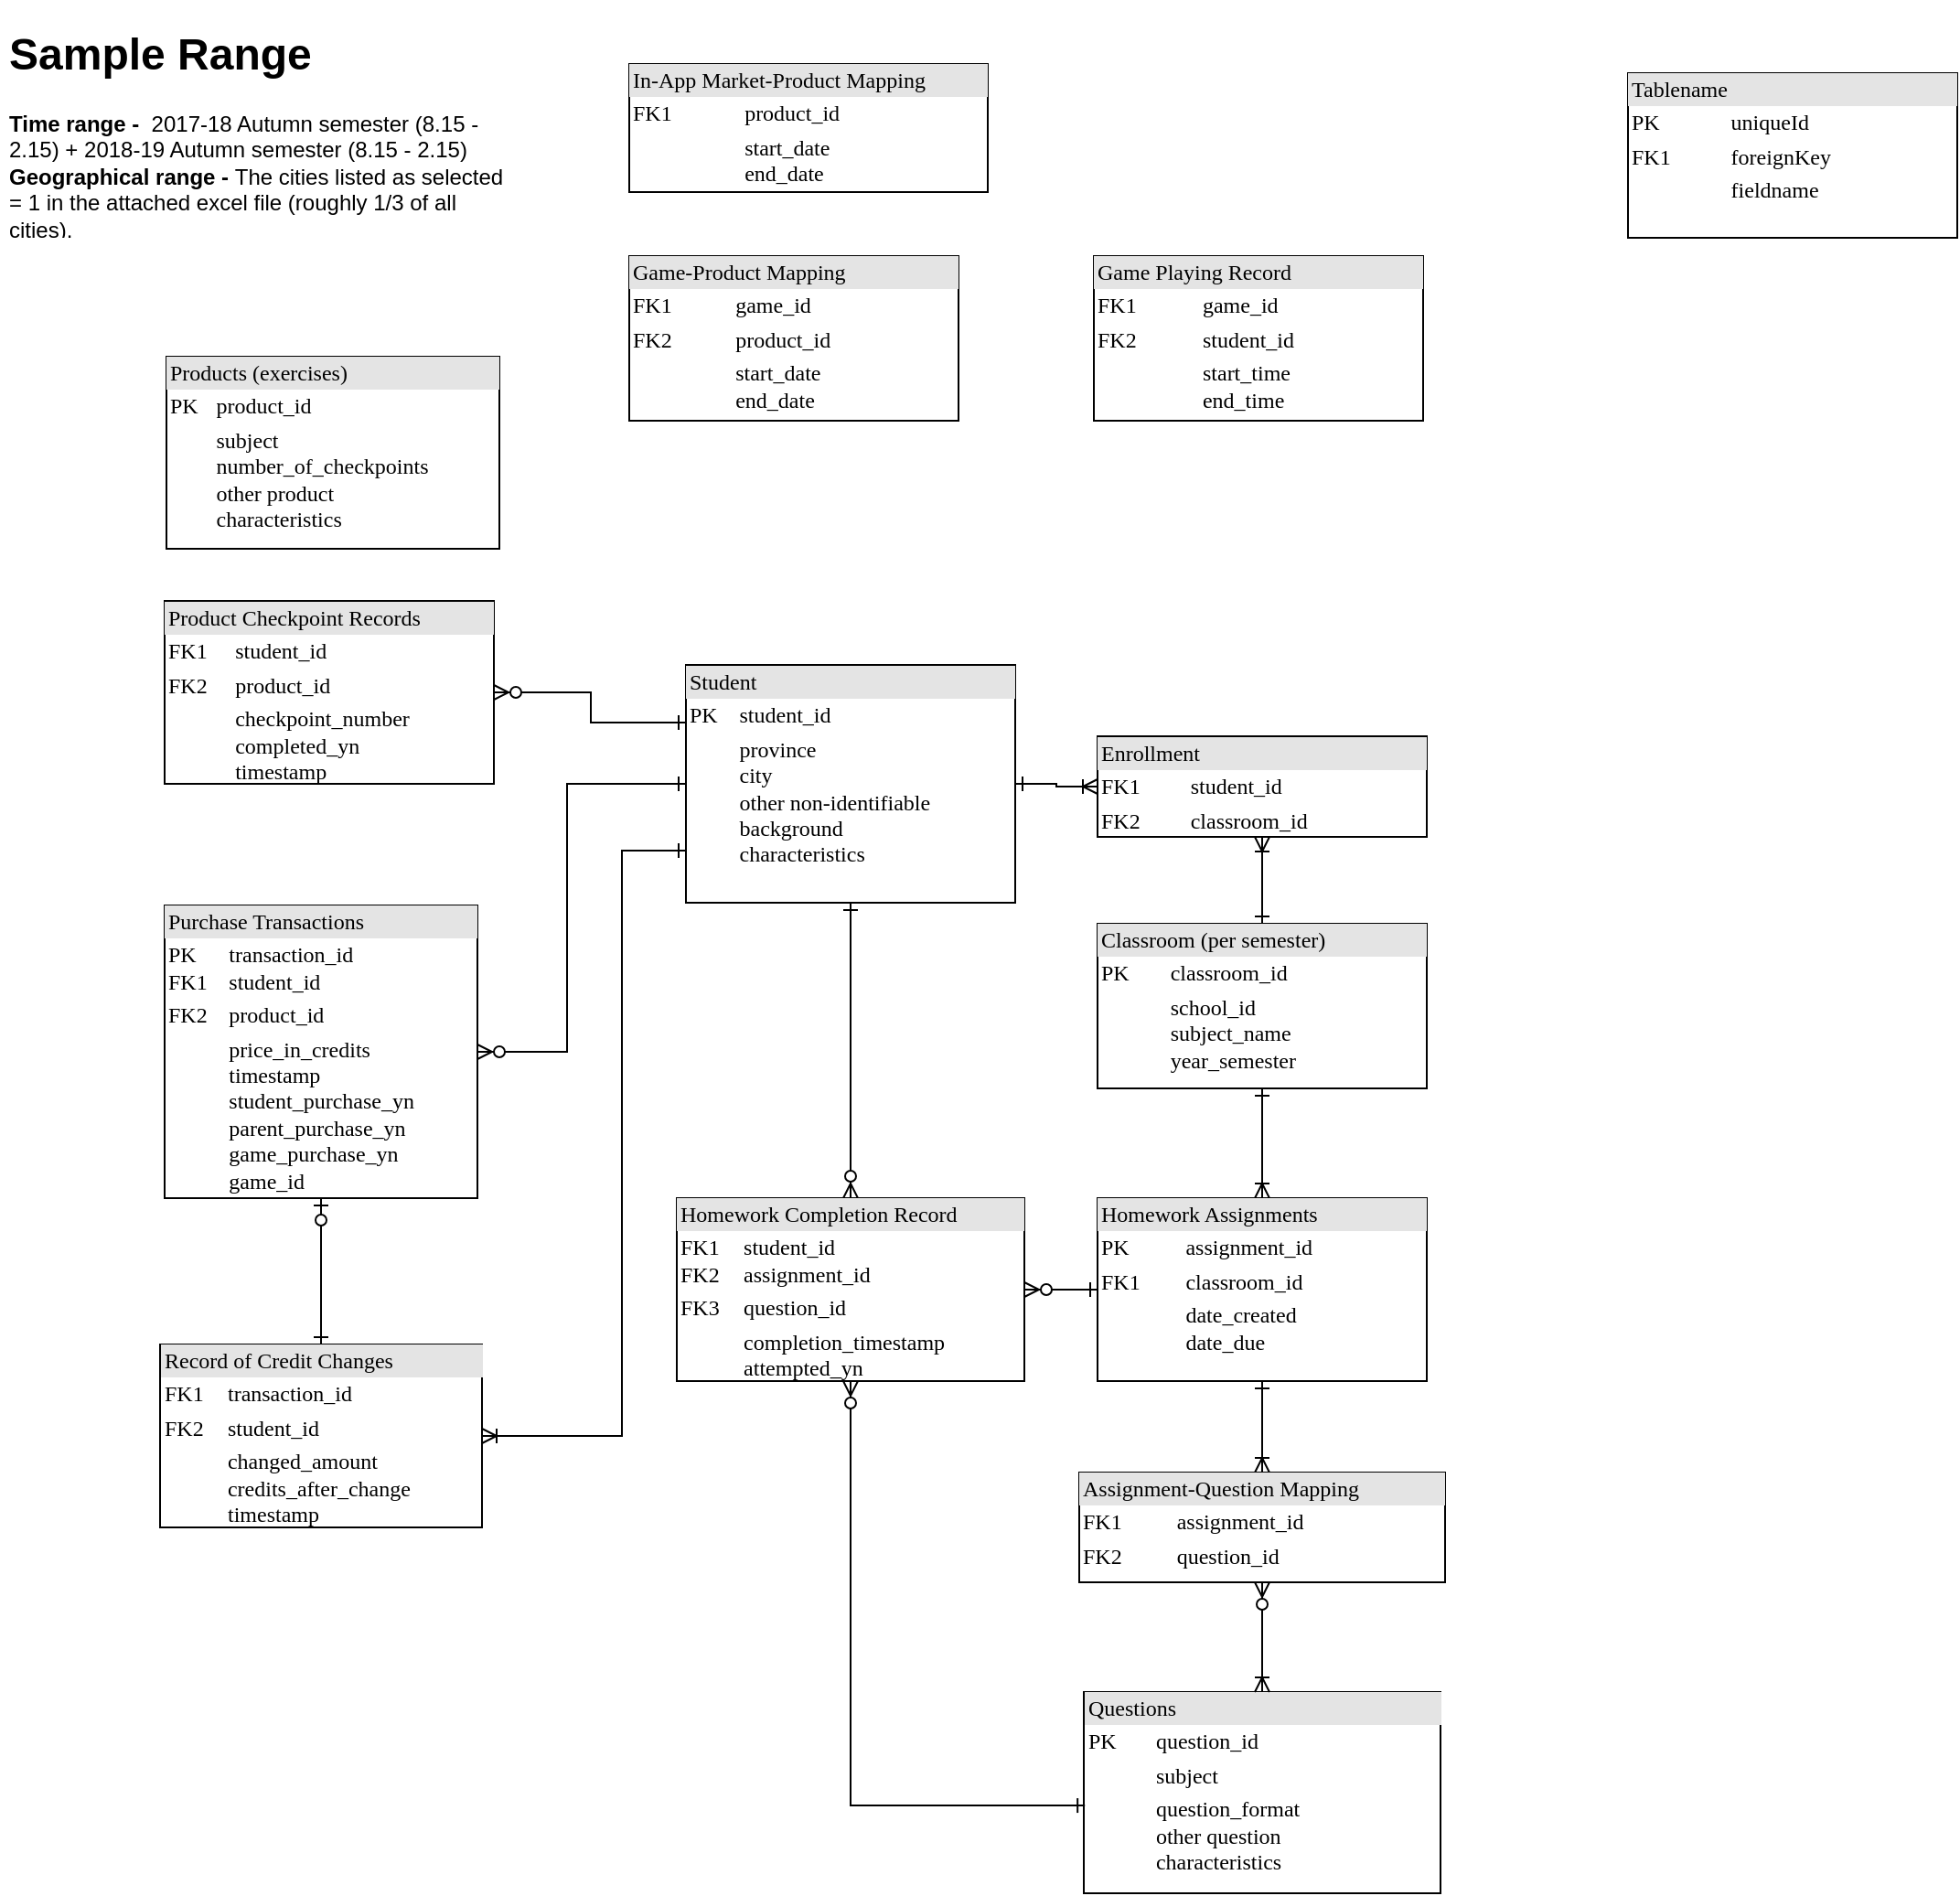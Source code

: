 <mxfile version="10.3.6" type="github"><diagram id="L-7_TeaR0YVO8-77fk-K" name="Page-1"><mxGraphModel dx="558" dy="1667" grid="1" gridSize="10" guides="1" tooltips="1" connect="1" arrows="1" fold="1" page="1" pageScale="1" pageWidth="827" pageHeight="1169" math="0" shadow="0"><root><mxCell id="0"/><mxCell id="1" parent="0"/><mxCell id="oMZmumesdzEXHa7TI7hS-1" style="edgeStyle=orthogonalEdgeStyle;rounded=0;orthogonalLoop=1;jettySize=auto;html=1;exitX=1;exitY=0.5;exitDx=0;exitDy=0;entryX=0;entryY=0.5;entryDx=0;entryDy=0;endArrow=ERoneToMany;endFill=0;startArrow=ERone;startFill=0;" parent="1" source="oMZmumesdzEXHa7TI7hS-3" target="oMZmumesdzEXHa7TI7hS-9" edge="1"><mxGeometry relative="1" as="geometry"/></mxCell><mxCell id="oMZmumesdzEXHa7TI7hS-2" style="edgeStyle=orthogonalEdgeStyle;rounded=0;orthogonalLoop=1;jettySize=auto;html=1;entryX=0.5;entryY=0;entryDx=0;entryDy=0;startArrow=ERone;startFill=0;endArrow=ERzeroToMany;endFill=1;" parent="1" source="oMZmumesdzEXHa7TI7hS-3" target="oMZmumesdzEXHa7TI7hS-16" edge="1"><mxGeometry relative="1" as="geometry"/></mxCell><mxCell id="o9hUADphmRtZOgqHBk-U-13" style="edgeStyle=orthogonalEdgeStyle;rounded=0;orthogonalLoop=1;jettySize=auto;html=1;entryX=1;entryY=0.5;entryDx=0;entryDy=0;startArrow=ERone;startFill=0;endArrow=ERoneToMany;endFill=0;" edge="1" parent="1" source="oMZmumesdzEXHa7TI7hS-3" target="o9hUADphmRtZOgqHBk-U-2"><mxGeometry relative="1" as="geometry"><Array as="points"><mxPoint x="360" y="470"/><mxPoint x="360" y="790"/></Array></mxGeometry></mxCell><mxCell id="o9hUADphmRtZOgqHBk-U-18" style="edgeStyle=orthogonalEdgeStyle;rounded=0;orthogonalLoop=1;jettySize=auto;html=1;entryX=1;entryY=0.5;entryDx=0;entryDy=0;startArrow=ERone;startFill=0;endArrow=ERzeroToMany;endFill=1;" edge="1" parent="1" source="oMZmumesdzEXHa7TI7hS-3" target="o9hUADphmRtZOgqHBk-U-3"><mxGeometry relative="1" as="geometry"><Array as="points"><mxPoint x="330" y="434"/><mxPoint x="330" y="580"/></Array></mxGeometry></mxCell><mxCell id="o9hUADphmRtZOgqHBk-U-19" style="edgeStyle=orthogonalEdgeStyle;rounded=0;orthogonalLoop=1;jettySize=auto;html=1;entryX=1;entryY=0.5;entryDx=0;entryDy=0;startArrow=ERone;startFill=0;endArrow=ERzeroToMany;endFill=1;" edge="1" parent="1" source="oMZmumesdzEXHa7TI7hS-3" target="o9hUADphmRtZOgqHBk-U-5"><mxGeometry relative="1" as="geometry"><Array as="points"><mxPoint x="343" y="400"/><mxPoint x="343" y="384"/></Array></mxGeometry></mxCell><mxCell id="oMZmumesdzEXHa7TI7hS-3" value="&lt;div style=&quot;box-sizing: border-box ; width: 100% ; background: #e4e4e4 ; padding: 2px&quot;&gt;Student&lt;/div&gt;&lt;table style=&quot;width: 100% ; font-size: 1em&quot; cellpadding=&quot;2&quot; cellspacing=&quot;0&quot;&gt;&lt;tbody&gt;&lt;tr&gt;&lt;td&gt;PK&lt;/td&gt;&lt;td&gt;student_id&lt;/td&gt;&lt;/tr&gt;&lt;tr&gt;&lt;td&gt;&lt;br&gt;&lt;br&gt;&lt;br&gt;&lt;br&gt;&lt;/td&gt;&lt;td&gt;province&lt;br&gt;city&lt;br&gt;other non-identifiable&lt;br&gt;background &lt;br&gt;characteristics&lt;br&gt;&lt;/td&gt;&lt;/tr&gt;&lt;/tbody&gt;&lt;/table&gt;" style="verticalAlign=top;align=left;overflow=fill;html=1;rounded=0;shadow=0;comic=0;labelBackgroundColor=none;strokeColor=#000000;strokeWidth=1;fillColor=#ffffff;fontFamily=Verdana;fontSize=12;fontColor=#000000;" parent="1" vertex="1"><mxGeometry x="395" y="368.5" width="180" height="130" as="geometry"/></mxCell><mxCell id="oMZmumesdzEXHa7TI7hS-4" value="&lt;div style=&quot;box-sizing:border-box;width:100%;background:#e4e4e4;padding:2px;&quot;&gt;Tablename&lt;/div&gt;&lt;table style=&quot;width:100%;font-size:1em;&quot; cellpadding=&quot;2&quot; cellspacing=&quot;0&quot;&gt;&lt;tr&gt;&lt;td&gt;PK&lt;/td&gt;&lt;td&gt;uniqueId&lt;/td&gt;&lt;/tr&gt;&lt;tr&gt;&lt;td&gt;FK1&lt;/td&gt;&lt;td&gt;foreignKey&lt;/td&gt;&lt;/tr&gt;&lt;tr&gt;&lt;td&gt;&lt;/td&gt;&lt;td&gt;fieldname&lt;/td&gt;&lt;/tr&gt;&lt;/table&gt;" style="verticalAlign=top;align=left;overflow=fill;html=1;rounded=0;shadow=0;comic=0;labelBackgroundColor=none;strokeColor=#000000;strokeWidth=1;fillColor=#ffffff;fontFamily=Verdana;fontSize=12;fontColor=#000000;" parent="1" vertex="1"><mxGeometry x="910" y="45" width="180" height="90" as="geometry"/></mxCell><mxCell id="oMZmumesdzEXHa7TI7hS-5" value="&lt;h1&gt;Sample Range&lt;/h1&gt;&lt;b&gt;Time range -&amp;nbsp;&lt;/b&gt;&lt;span&gt;&amp;nbsp;2017-18 Autumn semester (8.15 - 2.15)&amp;nbsp;+ 2018-19 Autumn semester (8.15 - 2.15)&lt;br&gt;&lt;/span&gt;&lt;b&gt;Geographical range -&lt;/b&gt;&lt;span&gt;&amp;nbsp;The cities listed as selected = 1 in the attached excel file (roughly 1/3 of all cities).&lt;/span&gt;&lt;br&gt;" style="text;html=1;strokeColor=none;fillColor=none;spacing=5;spacingTop=-20;whiteSpace=wrap;overflow=hidden;rounded=0;" parent="1" vertex="1"><mxGeometry x="20" y="15" width="280" height="120" as="geometry"/></mxCell><mxCell id="oMZmumesdzEXHa7TI7hS-6" style="edgeStyle=orthogonalEdgeStyle;rounded=0;orthogonalLoop=1;jettySize=auto;html=1;exitX=0.5;exitY=0;exitDx=0;exitDy=0;startArrow=ERone;startFill=0;endArrow=ERoneToMany;endFill=0;" parent="1" source="oMZmumesdzEXHa7TI7hS-8" target="oMZmumesdzEXHa7TI7hS-9" edge="1"><mxGeometry relative="1" as="geometry"/></mxCell><mxCell id="oMZmumesdzEXHa7TI7hS-7" style="edgeStyle=orthogonalEdgeStyle;rounded=0;orthogonalLoop=1;jettySize=auto;html=1;exitX=0.5;exitY=1;exitDx=0;exitDy=0;entryX=0.5;entryY=0;entryDx=0;entryDy=0;startArrow=ERone;startFill=0;endArrow=ERoneToMany;endFill=0;" parent="1" source="oMZmumesdzEXHa7TI7hS-8" target="oMZmumesdzEXHa7TI7hS-11" edge="1"><mxGeometry relative="1" as="geometry"/></mxCell><mxCell id="oMZmumesdzEXHa7TI7hS-8" value="&lt;div style=&quot;box-sizing: border-box ; width: 100% ; background: #e4e4e4 ; padding: 2px&quot;&gt;Classroom (per semester)&lt;/div&gt;&lt;table style=&quot;width: 100% ; font-size: 1em&quot; cellpadding=&quot;2&quot; cellspacing=&quot;0&quot;&gt;&lt;tbody&gt;&lt;tr&gt;&lt;td&gt;PK&lt;/td&gt;&lt;td&gt;classroom_id&lt;/td&gt;&lt;/tr&gt;&lt;tr&gt;&lt;td&gt;&lt;/td&gt;&lt;td&gt;school_id&lt;br&gt;subject_name&lt;br&gt;year_semester&lt;br&gt;&lt;/td&gt;&lt;/tr&gt;&lt;/tbody&gt;&lt;/table&gt;" style="verticalAlign=top;align=left;overflow=fill;html=1;rounded=0;shadow=0;comic=0;labelBackgroundColor=none;strokeColor=#000000;strokeWidth=1;fillColor=#ffffff;fontFamily=Verdana;fontSize=12;fontColor=#000000;" parent="1" vertex="1"><mxGeometry x="620" y="510" width="180" height="90" as="geometry"/></mxCell><mxCell id="oMZmumesdzEXHa7TI7hS-9" value="&lt;div style=&quot;box-sizing: border-box ; width: 100% ; background: #e4e4e4 ; padding: 2px&quot;&gt;Enrollment&lt;/div&gt;&lt;table style=&quot;width: 100% ; font-size: 1em&quot; cellpadding=&quot;2&quot; cellspacing=&quot;0&quot;&gt;&lt;tbody&gt;&lt;tr&gt;&lt;td&gt;FK1&lt;/td&gt;&lt;td&gt;student_id&lt;/td&gt;&lt;/tr&gt;&lt;tr&gt;&lt;td&gt;FK2&lt;/td&gt;&lt;td&gt;classroom_id&lt;/td&gt;&lt;/tr&gt;&lt;/tbody&gt;&lt;/table&gt;" style="verticalAlign=top;align=left;overflow=fill;html=1;rounded=0;shadow=0;comic=0;labelBackgroundColor=none;strokeColor=#000000;strokeWidth=1;fillColor=#ffffff;fontFamily=Verdana;fontSize=12;fontColor=#000000;" parent="1" vertex="1"><mxGeometry x="620" y="407.5" width="180" height="55" as="geometry"/></mxCell><mxCell id="oMZmumesdzEXHa7TI7hS-10" style="edgeStyle=orthogonalEdgeStyle;rounded=0;orthogonalLoop=1;jettySize=auto;html=1;exitX=0.5;exitY=1;exitDx=0;exitDy=0;entryX=0.5;entryY=0;entryDx=0;entryDy=0;startArrow=ERone;startFill=0;endArrow=ERoneToMany;endFill=0;" parent="1" source="oMZmumesdzEXHa7TI7hS-11" target="oMZmumesdzEXHa7TI7hS-14" edge="1"><mxGeometry relative="1" as="geometry"/></mxCell><mxCell id="oMZmumesdzEXHa7TI7hS-11" value="&lt;div style=&quot;box-sizing: border-box ; width: 100% ; background: #e4e4e4 ; padding: 2px&quot;&gt;Homework Assignments&lt;/div&gt;&lt;table style=&quot;width: 100% ; font-size: 1em&quot; cellpadding=&quot;2&quot; cellspacing=&quot;0&quot;&gt;&lt;tbody&gt;&lt;tr&gt;&lt;td&gt;PK&lt;/td&gt;&lt;td&gt;assignment_id&lt;/td&gt;&lt;/tr&gt;&lt;tr&gt;&lt;td&gt;FK1&lt;/td&gt;&lt;td&gt;classroom_id&lt;/td&gt;&lt;/tr&gt;&lt;tr&gt;&lt;td&gt;&lt;/td&gt;&lt;td&gt;date_created&lt;br&gt;date_due&lt;br&gt;&lt;/td&gt;&lt;/tr&gt;&lt;/tbody&gt;&lt;/table&gt;" style="verticalAlign=top;align=left;overflow=fill;html=1;rounded=0;shadow=0;comic=0;labelBackgroundColor=none;strokeColor=#000000;strokeWidth=1;fillColor=#ffffff;fontFamily=Verdana;fontSize=12;fontColor=#000000;" parent="1" vertex="1"><mxGeometry x="620" y="660" width="180" height="100" as="geometry"/></mxCell><mxCell id="oMZmumesdzEXHa7TI7hS-12" value="&lt;div style=&quot;box-sizing: border-box ; width: 100% ; background: #e4e4e4 ; padding: 2px&quot;&gt;Questions&lt;/div&gt;&lt;table style=&quot;width: 100% ; font-size: 1em&quot; cellpadding=&quot;2&quot; cellspacing=&quot;0&quot;&gt;&lt;tbody&gt;&lt;tr&gt;&lt;td&gt;PK&lt;/td&gt;&lt;td&gt;question_id&lt;/td&gt;&lt;/tr&gt;&lt;tr&gt;&lt;td&gt;&lt;br&gt;&lt;/td&gt;&lt;td&gt;subject&lt;/td&gt;&lt;/tr&gt;&lt;tr&gt;&lt;td&gt;&lt;/td&gt;&lt;td&gt;question_format&lt;br&gt;other question&lt;br&gt;characteristics&lt;/td&gt;&lt;/tr&gt;&lt;/tbody&gt;&lt;/table&gt;" style="verticalAlign=top;align=left;overflow=fill;html=1;rounded=0;shadow=0;comic=0;labelBackgroundColor=none;strokeColor=#000000;strokeWidth=1;fillColor=#ffffff;fontFamily=Verdana;fontSize=12;fontColor=#000000;" parent="1" vertex="1"><mxGeometry x="612.5" y="930" width="195" height="110" as="geometry"/></mxCell><mxCell id="oMZmumesdzEXHa7TI7hS-13" style="edgeStyle=orthogonalEdgeStyle;rounded=0;orthogonalLoop=1;jettySize=auto;html=1;startArrow=ERzeroToMany;startFill=1;endArrow=ERoneToMany;endFill=0;" parent="1" source="oMZmumesdzEXHa7TI7hS-14" target="oMZmumesdzEXHa7TI7hS-12" edge="1"><mxGeometry relative="1" as="geometry"/></mxCell><mxCell id="oMZmumesdzEXHa7TI7hS-14" value="&lt;div style=&quot;box-sizing: border-box ; width: 100% ; background: #e4e4e4 ; padding: 2px&quot;&gt;Assignment-Question Mapping&lt;/div&gt;&lt;table style=&quot;width: 100% ; font-size: 1em&quot; cellpadding=&quot;2&quot; cellspacing=&quot;0&quot;&gt;&lt;tbody&gt;&lt;tr&gt;&lt;td&gt;FK1&lt;/td&gt;&lt;td&gt;assignment_id&lt;br&gt;&lt;/td&gt;&lt;/tr&gt;&lt;tr&gt;&lt;td&gt;FK2&lt;/td&gt;&lt;td&gt;question_id&lt;/td&gt;&lt;/tr&gt;&lt;/tbody&gt;&lt;/table&gt;" style="verticalAlign=top;align=left;overflow=fill;html=1;rounded=0;shadow=0;comic=0;labelBackgroundColor=none;strokeColor=#000000;strokeWidth=1;fillColor=#ffffff;fontFamily=Verdana;fontSize=12;fontColor=#000000;" parent="1" vertex="1"><mxGeometry x="610" y="810" width="200" height="60" as="geometry"/></mxCell><mxCell id="oMZmumesdzEXHa7TI7hS-15" style="edgeStyle=orthogonalEdgeStyle;rounded=0;orthogonalLoop=1;jettySize=auto;html=1;exitX=0.5;exitY=1;exitDx=0;exitDy=0;entryX=0.003;entryY=0.564;entryDx=0;entryDy=0;entryPerimeter=0;startArrow=ERzeroToMany;startFill=1;endArrow=ERone;endFill=0;" parent="1" source="oMZmumesdzEXHa7TI7hS-16" target="oMZmumesdzEXHa7TI7hS-12" edge="1"><mxGeometry relative="1" as="geometry"/></mxCell><mxCell id="o9hUADphmRtZOgqHBk-U-1" style="edgeStyle=orthogonalEdgeStyle;rounded=0;orthogonalLoop=1;jettySize=auto;html=1;exitX=1;exitY=0.5;exitDx=0;exitDy=0;startArrow=ERzeroToMany;startFill=1;endArrow=ERone;endFill=0;" edge="1" parent="1" source="oMZmumesdzEXHa7TI7hS-16" target="oMZmumesdzEXHa7TI7hS-11"><mxGeometry relative="1" as="geometry"/></mxCell><mxCell id="oMZmumesdzEXHa7TI7hS-16" value="&lt;div style=&quot;box-sizing: border-box ; width: 100% ; background: #e4e4e4 ; padding: 2px&quot;&gt;Homework Completion Record&lt;/div&gt;&lt;table style=&quot;width: 100% ; font-size: 1em&quot; cellpadding=&quot;2&quot; cellspacing=&quot;0&quot;&gt;&lt;tbody&gt;&lt;tr&gt;&lt;td&gt;FK1&lt;br&gt;FK2&lt;/td&gt;&lt;td&gt;student_id&lt;br&gt;assignment_id&lt;/td&gt;&lt;/tr&gt;&lt;tr&gt;&lt;td&gt;FK3&lt;/td&gt;&lt;td&gt;question_id&lt;/td&gt;&lt;/tr&gt;&lt;tr&gt;&lt;td&gt;&lt;/td&gt;&lt;td&gt;completion_timestamp&lt;br&gt;attempted_yn&lt;br&gt;correct_yn&lt;br&gt;&lt;br&gt;&lt;/td&gt;&lt;/tr&gt;&lt;/tbody&gt;&lt;/table&gt;" style="verticalAlign=top;align=left;overflow=fill;html=1;rounded=0;shadow=0;comic=0;labelBackgroundColor=none;strokeColor=#000000;strokeWidth=1;fillColor=#ffffff;fontFamily=Verdana;fontSize=12;fontColor=#000000;" parent="1" vertex="1"><mxGeometry x="390" y="660" width="190" height="100" as="geometry"/></mxCell><mxCell id="o9hUADphmRtZOgqHBk-U-2" value="&lt;div style=&quot;box-sizing: border-box ; width: 100% ; background: #e4e4e4 ; padding: 2px&quot;&gt;Record of Credit Changes&lt;/div&gt;&lt;table style=&quot;width: 100% ; font-size: 1em&quot; cellpadding=&quot;2&quot; cellspacing=&quot;0&quot;&gt;&lt;tbody&gt;&lt;tr&gt;&lt;td&gt;FK1&lt;/td&gt;&lt;td&gt;transaction_id&lt;/td&gt;&lt;/tr&gt;&lt;tr&gt;&lt;td&gt;FK2&lt;/td&gt;&lt;td&gt;student_id&lt;/td&gt;&lt;/tr&gt;&lt;tr&gt;&lt;td&gt;&lt;/td&gt;&lt;td&gt;changed_amount&lt;br&gt;credits_after_change&lt;br&gt;timestamp&lt;/td&gt;&lt;/tr&gt;&lt;/tbody&gt;&lt;/table&gt;" style="verticalAlign=top;align=left;overflow=fill;html=1;rounded=0;shadow=0;comic=0;labelBackgroundColor=none;strokeColor=#000000;strokeWidth=1;fillColor=#ffffff;fontFamily=Verdana;fontSize=12;fontColor=#000000;" vertex="1" parent="1"><mxGeometry x="107.5" y="740" width="176" height="100" as="geometry"/></mxCell><mxCell id="o9hUADphmRtZOgqHBk-U-14" style="edgeStyle=orthogonalEdgeStyle;rounded=0;orthogonalLoop=1;jettySize=auto;html=1;entryX=0.5;entryY=0;entryDx=0;entryDy=0;startArrow=ERzeroToOne;startFill=1;endArrow=ERone;endFill=0;" edge="1" parent="1" source="o9hUADphmRtZOgqHBk-U-3" target="o9hUADphmRtZOgqHBk-U-2"><mxGeometry relative="1" as="geometry"/></mxCell><mxCell id="o9hUADphmRtZOgqHBk-U-3" value="&lt;div style=&quot;box-sizing: border-box ; width: 100% ; background: #e4e4e4 ; padding: 2px&quot;&gt;Purchase Transactions&lt;/div&gt;&lt;table style=&quot;width: 100% ; font-size: 1em&quot; cellpadding=&quot;2&quot; cellspacing=&quot;0&quot;&gt;&lt;tbody&gt;&lt;tr&gt;&lt;td&gt;PK&lt;br&gt;FK1&lt;/td&gt;&lt;td&gt;transaction_id&lt;br&gt;student_id&lt;/td&gt;&lt;/tr&gt;&lt;tr&gt;&lt;td&gt;FK2&lt;br&gt;&lt;/td&gt;&lt;td&gt;product_id&lt;br&gt;&lt;/td&gt;&lt;/tr&gt;&lt;tr&gt;&lt;td&gt;&lt;br&gt;&lt;/td&gt;&lt;td&gt;price_in_credits&lt;br&gt;timestamp&lt;br&gt;student_purchase_yn&lt;br&gt;parent_purchase_yn&lt;br&gt;game_purchase_yn&lt;br&gt;game_id&lt;br&gt;&lt;br&gt;&lt;/td&gt;&lt;/tr&gt;&lt;/tbody&gt;&lt;/table&gt;" style="verticalAlign=top;align=left;overflow=fill;html=1;rounded=0;shadow=0;comic=0;labelBackgroundColor=none;strokeColor=#000000;strokeWidth=1;fillColor=#ffffff;fontFamily=Verdana;fontSize=12;fontColor=#000000;" vertex="1" parent="1"><mxGeometry x="110" y="500" width="171" height="160" as="geometry"/></mxCell><mxCell id="o9hUADphmRtZOgqHBk-U-4" value="&lt;div style=&quot;box-sizing: border-box ; width: 100% ; background: #e4e4e4 ; padding: 2px&quot;&gt;Products (exercises)&lt;/div&gt;&lt;table style=&quot;width: 100% ; font-size: 1em&quot; cellpadding=&quot;2&quot; cellspacing=&quot;0&quot;&gt;&lt;tbody&gt;&lt;tr&gt;&lt;td&gt;PK&lt;/td&gt;&lt;td&gt;product_id&lt;/td&gt;&lt;/tr&gt;&lt;tr&gt;&lt;td&gt;&lt;/td&gt;&lt;td&gt;subject&lt;br&gt;number_of_checkpoints&lt;br&gt;other product&lt;br&gt;characteristics&lt;br&gt;&lt;br&gt;&lt;/td&gt;&lt;/tr&gt;&lt;/tbody&gt;&lt;/table&gt;" style="verticalAlign=top;align=left;overflow=fill;html=1;rounded=0;shadow=0;comic=0;labelBackgroundColor=none;strokeColor=#000000;strokeWidth=1;fillColor=#ffffff;fontFamily=Verdana;fontSize=12;fontColor=#000000;" vertex="1" parent="1"><mxGeometry x="111" y="200" width="182" height="105" as="geometry"/></mxCell><mxCell id="o9hUADphmRtZOgqHBk-U-5" value="&lt;div style=&quot;box-sizing: border-box ; width: 100% ; background: #e4e4e4 ; padding: 2px&quot;&gt;Product Checkpoint Records&lt;/div&gt;&lt;table style=&quot;width: 100% ; font-size: 1em&quot; cellpadding=&quot;2&quot; cellspacing=&quot;0&quot;&gt;&lt;tbody&gt;&lt;tr&gt;&lt;td&gt;FK1&lt;/td&gt;&lt;td&gt;student_id&lt;/td&gt;&lt;/tr&gt;&lt;tr&gt;&lt;td&gt;FK2&lt;/td&gt;&lt;td&gt;product_id&lt;/td&gt;&lt;/tr&gt;&lt;tr&gt;&lt;td&gt;&lt;/td&gt;&lt;td&gt;checkpoint_number&lt;br&gt;completed_yn&lt;br&gt;timestamp&lt;/td&gt;&lt;/tr&gt;&lt;/tbody&gt;&lt;/table&gt;" style="verticalAlign=top;align=left;overflow=fill;html=1;rounded=0;shadow=0;comic=0;labelBackgroundColor=none;strokeColor=#000000;strokeWidth=1;fillColor=#ffffff;fontFamily=Verdana;fontSize=12;fontColor=#000000;" vertex="1" parent="1"><mxGeometry x="110" y="333.5" width="180" height="100" as="geometry"/></mxCell><mxCell id="o9hUADphmRtZOgqHBk-U-6" value="&lt;div style=&quot;box-sizing: border-box ; width: 100% ; background: #e4e4e4 ; padding: 2px&quot;&gt;Game-Product Mapping&lt;/div&gt;&lt;table style=&quot;width: 100% ; font-size: 1em&quot; cellpadding=&quot;2&quot; cellspacing=&quot;0&quot;&gt;&lt;tbody&gt;&lt;tr&gt;&lt;td&gt;FK1&lt;/td&gt;&lt;td&gt;game_id&lt;/td&gt;&lt;/tr&gt;&lt;tr&gt;&lt;td&gt;FK2&lt;/td&gt;&lt;td&gt;product_id&lt;/td&gt;&lt;/tr&gt;&lt;tr&gt;&lt;td&gt;&lt;/td&gt;&lt;td&gt;start_date&lt;br&gt;end_date&lt;/td&gt;&lt;/tr&gt;&lt;/tbody&gt;&lt;/table&gt;" style="verticalAlign=top;align=left;overflow=fill;html=1;rounded=0;shadow=0;comic=0;labelBackgroundColor=none;strokeColor=#000000;strokeWidth=1;fillColor=#ffffff;fontFamily=Verdana;fontSize=12;fontColor=#000000;" vertex="1" parent="1"><mxGeometry x="364" y="145" width="180" height="90" as="geometry"/></mxCell><mxCell id="o9hUADphmRtZOgqHBk-U-7" value="&lt;div style=&quot;box-sizing: border-box ; width: 100% ; background: #e4e4e4 ; padding: 2px&quot;&gt;Game Playing Record&lt;/div&gt;&lt;table style=&quot;width: 100% ; font-size: 1em&quot; cellpadding=&quot;2&quot; cellspacing=&quot;0&quot;&gt;&lt;tbody&gt;&lt;tr&gt;&lt;td&gt;FK1&lt;/td&gt;&lt;td&gt;game_id&lt;/td&gt;&lt;/tr&gt;&lt;tr&gt;&lt;td&gt;FK2&lt;/td&gt;&lt;td&gt;student_id&lt;/td&gt;&lt;/tr&gt;&lt;tr&gt;&lt;td&gt;&lt;/td&gt;&lt;td&gt;start_time&lt;br&gt;end_time&lt;/td&gt;&lt;/tr&gt;&lt;/tbody&gt;&lt;/table&gt;" style="verticalAlign=top;align=left;overflow=fill;html=1;rounded=0;shadow=0;comic=0;labelBackgroundColor=none;strokeColor=#000000;strokeWidth=1;fillColor=#ffffff;fontFamily=Verdana;fontSize=12;fontColor=#000000;" vertex="1" parent="1"><mxGeometry x="618" y="145" width="180" height="90" as="geometry"/></mxCell><mxCell id="o9hUADphmRtZOgqHBk-U-12" value="&lt;div style=&quot;box-sizing: border-box ; width: 100% ; background: #e4e4e4 ; padding: 2px&quot;&gt;In-App Market-Product Mapping&lt;/div&gt;&lt;table style=&quot;width: 100% ; font-size: 1em&quot; cellpadding=&quot;2&quot; cellspacing=&quot;0&quot;&gt;&lt;tbody&gt;&lt;tr&gt;&lt;td&gt;FK1&lt;/td&gt;&lt;td&gt;product_id&lt;/td&gt;&lt;/tr&gt;&lt;tr&gt;&lt;td&gt;&lt;/td&gt;&lt;td&gt;start_date&lt;br&gt;end_date&lt;/td&gt;&lt;/tr&gt;&lt;/tbody&gt;&lt;/table&gt;" style="verticalAlign=top;align=left;overflow=fill;html=1;rounded=0;shadow=0;comic=0;labelBackgroundColor=none;strokeColor=#000000;strokeWidth=1;fillColor=#ffffff;fontFamily=Verdana;fontSize=12;fontColor=#000000;" vertex="1" parent="1"><mxGeometry x="364" y="40" width="196" height="70" as="geometry"/></mxCell></root></mxGraphModel></diagram></mxfile>